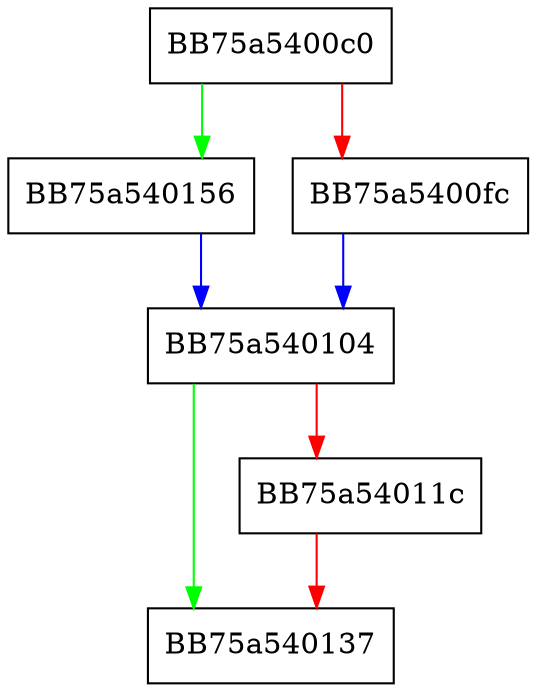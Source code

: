 digraph RpfAPI_PEUnmapReader {
  node [shape="box"];
  graph [splines=ortho];
  BB75a5400c0 -> BB75a540156 [color="green"];
  BB75a5400c0 -> BB75a5400fc [color="red"];
  BB75a5400fc -> BB75a540104 [color="blue"];
  BB75a540104 -> BB75a540137 [color="green"];
  BB75a540104 -> BB75a54011c [color="red"];
  BB75a54011c -> BB75a540137 [color="red"];
  BB75a540156 -> BB75a540104 [color="blue"];
}